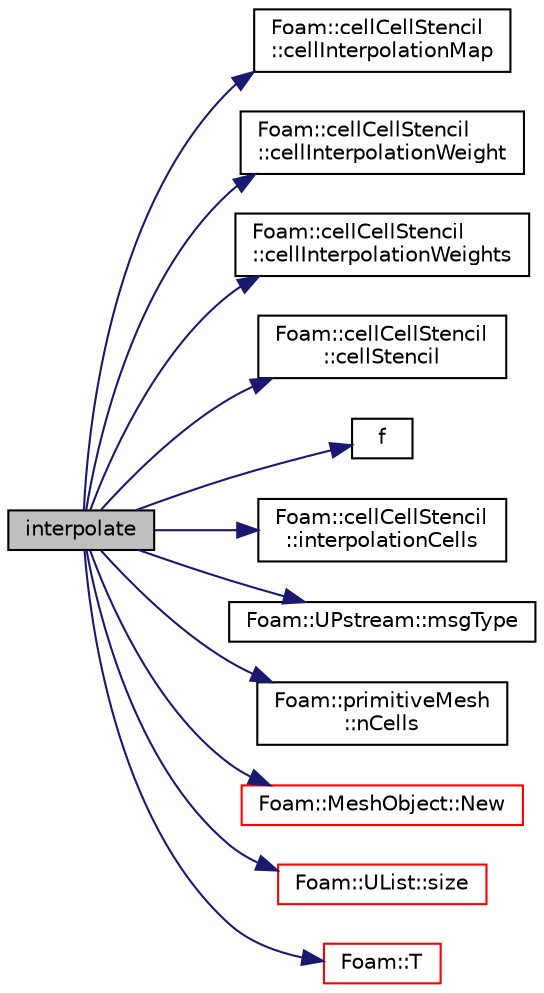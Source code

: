 digraph "interpolate"
{
  bgcolor="transparent";
  edge [fontname="Helvetica",fontsize="10",labelfontname="Helvetica",labelfontsize="10"];
  node [fontname="Helvetica",fontsize="10",shape=record];
  rankdir="LR";
  Node1 [label="interpolate",height=0.2,width=0.4,color="black", fillcolor="grey75", style="filled" fontcolor="black"];
  Node1 -> Node2 [color="midnightblue",fontsize="10",style="solid",fontname="Helvetica"];
  Node2 [label="Foam::cellCellStencil\l::cellInterpolationMap",height=0.2,width=0.4,color="black",URL="$classFoam_1_1cellCellStencil.html#a58a8445e2cbad191b4c530ddf2803ba2",tooltip="Return a communication schedule. "];
  Node1 -> Node3 [color="midnightblue",fontsize="10",style="solid",fontname="Helvetica"];
  Node3 [label="Foam::cellCellStencil\l::cellInterpolationWeight",height=0.2,width=0.4,color="black",URL="$classFoam_1_1cellCellStencil.html#a80d7935117445e4e211c2c42ae61625f",tooltip="Per interpolated cell the interpolation factor. (0 = use. "];
  Node1 -> Node4 [color="midnightblue",fontsize="10",style="solid",fontname="Helvetica"];
  Node4 [label="Foam::cellCellStencil\l::cellInterpolationWeights",height=0.2,width=0.4,color="black",URL="$classFoam_1_1cellCellStencil.html#a611151fa0f0521c6882bcbd3d851e780",tooltip="Weights for cellStencil. "];
  Node1 -> Node5 [color="midnightblue",fontsize="10",style="solid",fontname="Helvetica"];
  Node5 [label="Foam::cellCellStencil\l::cellStencil",height=0.2,width=0.4,color="black",URL="$classFoam_1_1cellCellStencil.html#a9967991c7916950d801815d81b60085e",tooltip="Per interpolated cell the neighbour cells (in terms of slots as. "];
  Node1 -> Node6 [color="midnightblue",fontsize="10",style="solid",fontname="Helvetica"];
  Node6 [label="f",height=0.2,width=0.4,color="black",URL="$readKivaGrid_8H.html#a888be93833ac7a23170555c69c690288"];
  Node1 -> Node7 [color="midnightblue",fontsize="10",style="solid",fontname="Helvetica"];
  Node7 [label="Foam::cellCellStencil\l::interpolationCells",height=0.2,width=0.4,color="black",URL="$classFoam_1_1cellCellStencil.html#a1b0633777b8f35860ad9f6e5e654bfcc",tooltip="Indices of interpolated cells. "];
  Node1 -> Node8 [color="midnightblue",fontsize="10",style="solid",fontname="Helvetica"];
  Node8 [label="Foam::UPstream::msgType",height=0.2,width=0.4,color="black",URL="$classFoam_1_1UPstream.html#ae5b8fe6652f6320aa6c7f5c44b6f01b7",tooltip="Message tag of standard messages. "];
  Node1 -> Node9 [color="midnightblue",fontsize="10",style="solid",fontname="Helvetica"];
  Node9 [label="Foam::primitiveMesh\l::nCells",height=0.2,width=0.4,color="black",URL="$classFoam_1_1primitiveMesh.html#a64b8b46474949f76335a2cbacc8d823f",tooltip="Number of mesh cells. "];
  Node1 -> Node10 [color="midnightblue",fontsize="10",style="solid",fontname="Helvetica"];
  Node10 [label="Foam::MeshObject::New",height=0.2,width=0.4,color="red",URL="$classFoam_1_1MeshObject.html#a86334f5b5007fec5e7a1c9bff77674fb",tooltip="Get existing or create a new MeshObject. "];
  Node1 -> Node11 [color="midnightblue",fontsize="10",style="solid",fontname="Helvetica"];
  Node11 [label="Foam::UList::size",height=0.2,width=0.4,color="red",URL="$classFoam_1_1UList.html#afee03bfededf699921815b2bf3c41e35",tooltip="Override size to be inconsistent with allocated storage. "];
  Node1 -> Node12 [color="midnightblue",fontsize="10",style="solid",fontname="Helvetica"];
  Node12 [label="Foam::T",height=0.2,width=0.4,color="red",URL="$namespaceFoam.html#ae57fda0abb14bb0944947c463c6e09d4"];
}
